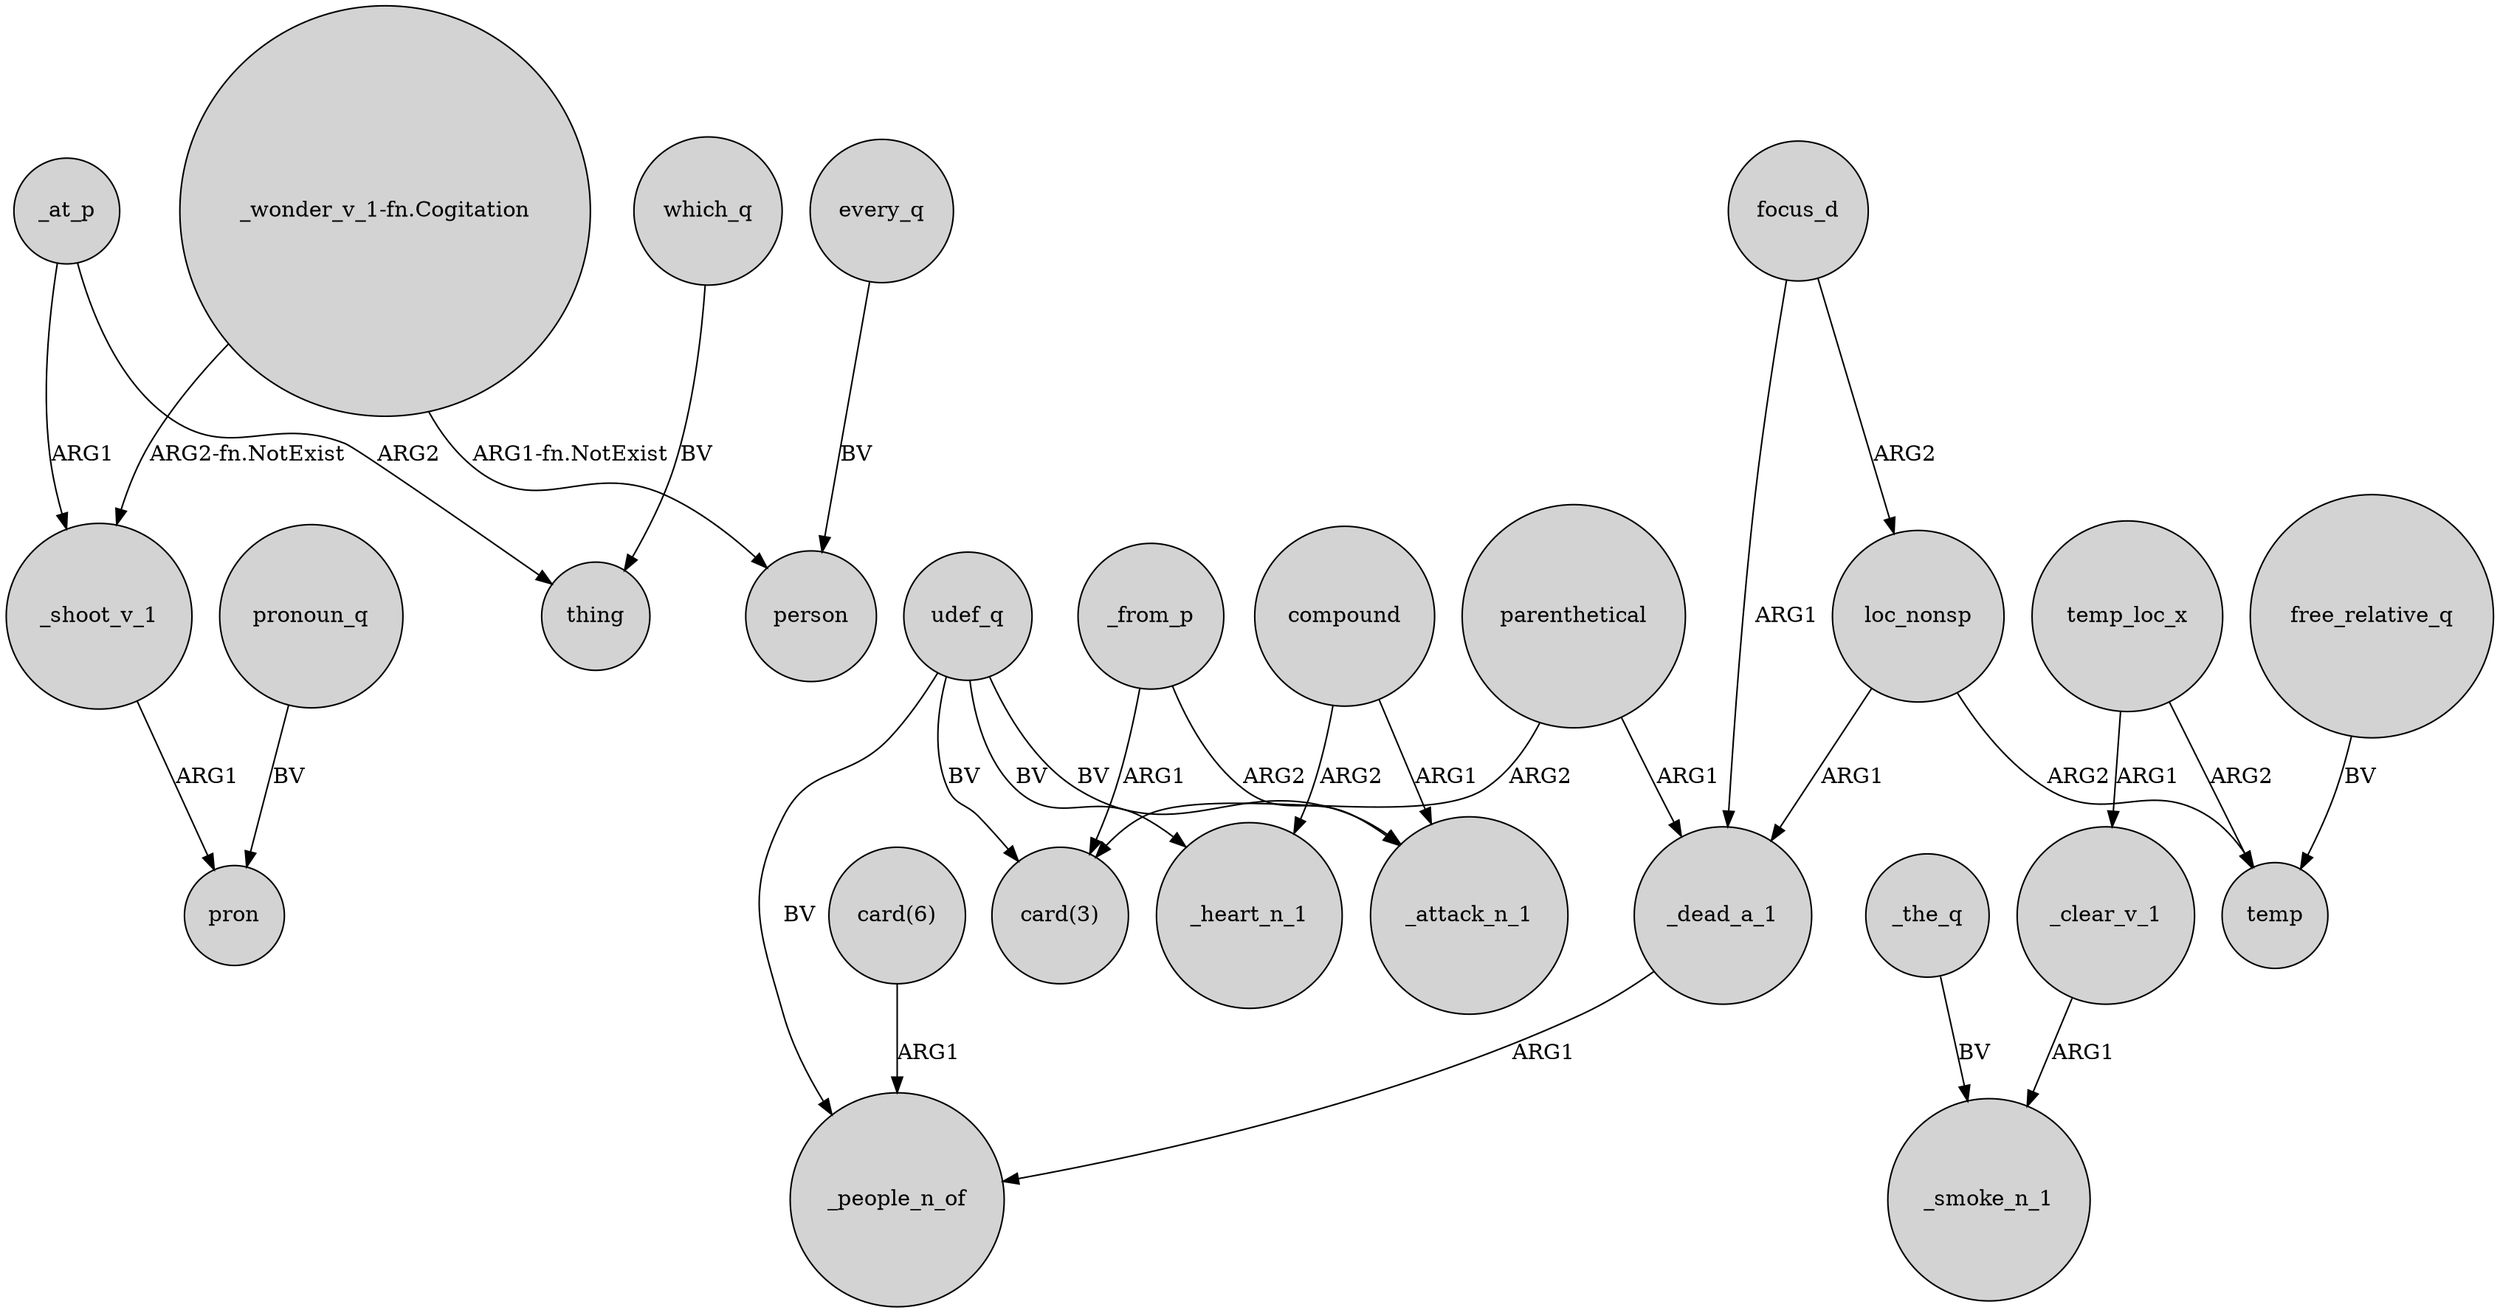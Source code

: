 digraph {
	node [shape=circle style=filled]
	_shoot_v_1 -> pron [label=ARG1]
	focus_d -> loc_nonsp [label=ARG2]
	compound -> _attack_n_1 [label=ARG1]
	_at_p -> _shoot_v_1 [label=ARG1]
	_dead_a_1 -> _people_n_of [label=ARG1]
	every_q -> person [label=BV]
	"_wonder_v_1-fn.Cogitation" -> _shoot_v_1 [label="ARG2-fn.NotExist"]
	compound -> _heart_n_1 [label=ARG2]
	_from_p -> "card(3)" [label=ARG1]
	_the_q -> _smoke_n_1 [label=BV]
	_at_p -> thing [label=ARG2]
	udef_q -> _heart_n_1 [label=BV]
	udef_q -> _people_n_of [label=BV]
	focus_d -> _dead_a_1 [label=ARG1]
	pronoun_q -> pron [label=BV]
	temp_loc_x -> temp [label=ARG2]
	loc_nonsp -> temp [label=ARG2]
	_from_p -> _attack_n_1 [label=ARG2]
	_clear_v_1 -> _smoke_n_1 [label=ARG1]
	temp_loc_x -> _clear_v_1 [label=ARG1]
	parenthetical -> _dead_a_1 [label=ARG1]
	"_wonder_v_1-fn.Cogitation" -> person [label="ARG1-fn.NotExist"]
	loc_nonsp -> _dead_a_1 [label=ARG1]
	udef_q -> "card(3)" [label=BV]
	udef_q -> _attack_n_1 [label=BV]
	parenthetical -> "card(3)" [label=ARG2]
	free_relative_q -> temp [label=BV]
	"card(6)" -> _people_n_of [label=ARG1]
	which_q -> thing [label=BV]
}
